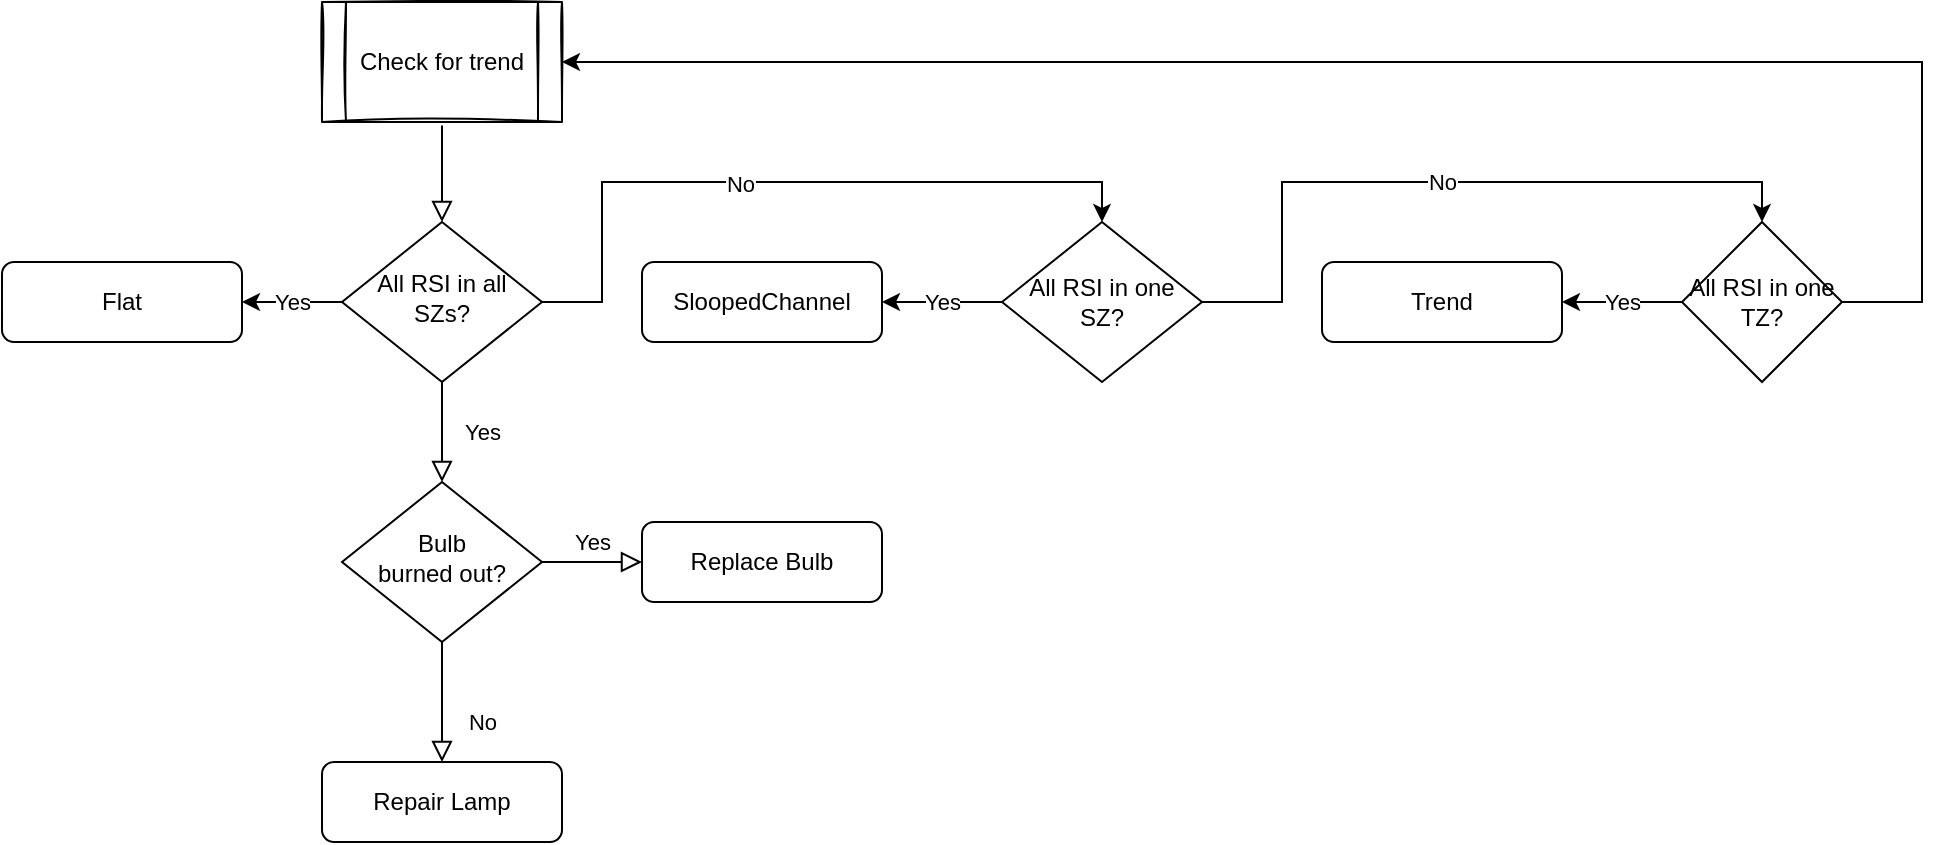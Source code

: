 <mxfile version="14.1.8" type="device"><diagram id="C5RBs43oDa-KdzZeNtuy" name="Page-1"><mxGraphModel dx="1072" dy="612" grid="1" gridSize="10" guides="1" tooltips="1" connect="1" arrows="1" fold="1" page="1" pageScale="1" pageWidth="1169" pageHeight="827" math="0" shadow="0"><root><mxCell id="WIyWlLk6GJQsqaUBKTNV-0"/><mxCell id="WIyWlLk6GJQsqaUBKTNV-1" parent="WIyWlLk6GJQsqaUBKTNV-0"/><mxCell id="WIyWlLk6GJQsqaUBKTNV-2" value="" style="rounded=0;html=1;jettySize=auto;orthogonalLoop=1;fontSize=11;endArrow=block;endFill=0;endSize=8;strokeWidth=1;shadow=0;labelBackgroundColor=none;edgeStyle=orthogonalEdgeStyle;exitX=0.5;exitY=1;exitDx=0;exitDy=0;" parent="WIyWlLk6GJQsqaUBKTNV-1" source="gIRQZRkwDv6tDUcPUQk3-1" target="WIyWlLk6GJQsqaUBKTNV-6" edge="1"><mxGeometry relative="1" as="geometry"><mxPoint x="310" y="120" as="sourcePoint"/></mxGeometry></mxCell><mxCell id="WIyWlLk6GJQsqaUBKTNV-4" value="Yes" style="rounded=0;html=1;jettySize=auto;orthogonalLoop=1;fontSize=11;endArrow=block;endFill=0;endSize=8;strokeWidth=1;shadow=0;labelBackgroundColor=none;edgeStyle=orthogonalEdgeStyle;" parent="WIyWlLk6GJQsqaUBKTNV-1" source="WIyWlLk6GJQsqaUBKTNV-6" target="WIyWlLk6GJQsqaUBKTNV-10" edge="1"><mxGeometry y="20" relative="1" as="geometry"><mxPoint as="offset"/></mxGeometry></mxCell><mxCell id="gIRQZRkwDv6tDUcPUQk3-10" style="edgeStyle=orthogonalEdgeStyle;rounded=0;orthogonalLoop=1;jettySize=auto;html=1;entryX=0.5;entryY=0;entryDx=0;entryDy=0;exitX=1;exitY=0.5;exitDx=0;exitDy=0;" edge="1" parent="WIyWlLk6GJQsqaUBKTNV-1" source="WIyWlLk6GJQsqaUBKTNV-6" target="gIRQZRkwDv6tDUcPUQk3-2"><mxGeometry relative="1" as="geometry"><Array as="points"><mxPoint x="420" y="200"/><mxPoint x="420" y="140"/><mxPoint x="670" y="140"/></Array></mxGeometry></mxCell><mxCell id="gIRQZRkwDv6tDUcPUQk3-11" value="No" style="edgeLabel;html=1;align=center;verticalAlign=middle;resizable=0;points=[];" vertex="1" connectable="0" parent="gIRQZRkwDv6tDUcPUQk3-10"><mxGeometry x="-0.119" y="-1" relative="1" as="geometry"><mxPoint as="offset"/></mxGeometry></mxCell><mxCell id="gIRQZRkwDv6tDUcPUQk3-12" value="Yes" style="edgeStyle=orthogonalEdgeStyle;rounded=0;orthogonalLoop=1;jettySize=auto;html=1;entryX=1;entryY=0.5;entryDx=0;entryDy=0;" edge="1" parent="WIyWlLk6GJQsqaUBKTNV-1" source="WIyWlLk6GJQsqaUBKTNV-6" target="WIyWlLk6GJQsqaUBKTNV-7"><mxGeometry relative="1" as="geometry"/></mxCell><mxCell id="WIyWlLk6GJQsqaUBKTNV-6" value="All RSI in all SZs?" style="rhombus;whiteSpace=wrap;html=1;shadow=0;fontFamily=Helvetica;fontSize=12;align=center;strokeWidth=1;spacing=6;spacingTop=-4;" parent="WIyWlLk6GJQsqaUBKTNV-1" vertex="1"><mxGeometry x="290" y="160" width="100" height="80" as="geometry"/></mxCell><mxCell id="WIyWlLk6GJQsqaUBKTNV-7" value="Flat" style="rounded=1;whiteSpace=wrap;html=1;fontSize=12;glass=0;strokeWidth=1;shadow=0;" parent="WIyWlLk6GJQsqaUBKTNV-1" vertex="1"><mxGeometry x="120" y="180" width="120" height="40" as="geometry"/></mxCell><mxCell id="WIyWlLk6GJQsqaUBKTNV-8" value="No" style="rounded=0;html=1;jettySize=auto;orthogonalLoop=1;fontSize=11;endArrow=block;endFill=0;endSize=8;strokeWidth=1;shadow=0;labelBackgroundColor=none;edgeStyle=orthogonalEdgeStyle;" parent="WIyWlLk6GJQsqaUBKTNV-1" source="WIyWlLk6GJQsqaUBKTNV-10" target="WIyWlLk6GJQsqaUBKTNV-11" edge="1"><mxGeometry x="0.333" y="20" relative="1" as="geometry"><mxPoint as="offset"/></mxGeometry></mxCell><mxCell id="WIyWlLk6GJQsqaUBKTNV-9" value="Yes" style="edgeStyle=orthogonalEdgeStyle;rounded=0;html=1;jettySize=auto;orthogonalLoop=1;fontSize=11;endArrow=block;endFill=0;endSize=8;strokeWidth=1;shadow=0;labelBackgroundColor=none;" parent="WIyWlLk6GJQsqaUBKTNV-1" source="WIyWlLk6GJQsqaUBKTNV-10" target="WIyWlLk6GJQsqaUBKTNV-12" edge="1"><mxGeometry y="10" relative="1" as="geometry"><mxPoint as="offset"/></mxGeometry></mxCell><mxCell id="WIyWlLk6GJQsqaUBKTNV-10" value="Bulb&lt;br&gt;burned out?" style="rhombus;whiteSpace=wrap;html=1;shadow=0;fontFamily=Helvetica;fontSize=12;align=center;strokeWidth=1;spacing=6;spacingTop=-4;" parent="WIyWlLk6GJQsqaUBKTNV-1" vertex="1"><mxGeometry x="290" y="290" width="100" height="80" as="geometry"/></mxCell><mxCell id="WIyWlLk6GJQsqaUBKTNV-11" value="Repair Lamp" style="rounded=1;whiteSpace=wrap;html=1;fontSize=12;glass=0;strokeWidth=1;shadow=0;" parent="WIyWlLk6GJQsqaUBKTNV-1" vertex="1"><mxGeometry x="280" y="430" width="120" height="40" as="geometry"/></mxCell><mxCell id="WIyWlLk6GJQsqaUBKTNV-12" value="Replace Bulb" style="rounded=1;whiteSpace=wrap;html=1;fontSize=12;glass=0;strokeWidth=1;shadow=0;" parent="WIyWlLk6GJQsqaUBKTNV-1" vertex="1"><mxGeometry x="440" y="310" width="120" height="40" as="geometry"/></mxCell><mxCell id="gIRQZRkwDv6tDUcPUQk3-1" value="Check for trend" style="shape=process;whiteSpace=wrap;html=1;backgroundOutline=1;sketch=1;" vertex="1" parent="WIyWlLk6GJQsqaUBKTNV-1"><mxGeometry x="280" y="50" width="120" height="60" as="geometry"/></mxCell><mxCell id="gIRQZRkwDv6tDUcPUQk3-9" value="Yes" style="edgeStyle=orthogonalEdgeStyle;rounded=0;orthogonalLoop=1;jettySize=auto;html=1;entryX=1;entryY=0.5;entryDx=0;entryDy=0;" edge="1" parent="WIyWlLk6GJQsqaUBKTNV-1" source="gIRQZRkwDv6tDUcPUQk3-2" target="gIRQZRkwDv6tDUcPUQk3-8"><mxGeometry relative="1" as="geometry"/></mxCell><mxCell id="gIRQZRkwDv6tDUcPUQk3-14" value="No" style="edgeStyle=orthogonalEdgeStyle;rounded=0;orthogonalLoop=1;jettySize=auto;html=1;exitX=1;exitY=0.5;exitDx=0;exitDy=0;entryX=0.5;entryY=0;entryDx=0;entryDy=0;" edge="1" parent="WIyWlLk6GJQsqaUBKTNV-1" source="gIRQZRkwDv6tDUcPUQk3-2" target="gIRQZRkwDv6tDUcPUQk3-13"><mxGeometry relative="1" as="geometry"><Array as="points"><mxPoint x="760" y="200"/><mxPoint x="760" y="140"/><mxPoint x="1000" y="140"/></Array></mxGeometry></mxCell><mxCell id="gIRQZRkwDv6tDUcPUQk3-2" value="&lt;span&gt;All RSI in one SZ?&lt;/span&gt;" style="rhombus;whiteSpace=wrap;html=1;" vertex="1" parent="WIyWlLk6GJQsqaUBKTNV-1"><mxGeometry x="620" y="160" width="100" height="80" as="geometry"/></mxCell><mxCell id="gIRQZRkwDv6tDUcPUQk3-8" value="SloopedChannel" style="rounded=1;whiteSpace=wrap;html=1;sketch=0;" vertex="1" parent="WIyWlLk6GJQsqaUBKTNV-1"><mxGeometry x="440" y="180" width="120" height="40" as="geometry"/></mxCell><mxCell id="gIRQZRkwDv6tDUcPUQk3-16" value="Yes" style="edgeStyle=orthogonalEdgeStyle;rounded=0;orthogonalLoop=1;jettySize=auto;html=1;exitX=0;exitY=0.5;exitDx=0;exitDy=0;entryX=1;entryY=0.5;entryDx=0;entryDy=0;" edge="1" parent="WIyWlLk6GJQsqaUBKTNV-1" source="gIRQZRkwDv6tDUcPUQk3-13" target="gIRQZRkwDv6tDUcPUQk3-15"><mxGeometry relative="1" as="geometry"><mxPoint x="960" y="200" as="sourcePoint"/></mxGeometry></mxCell><mxCell id="gIRQZRkwDv6tDUcPUQk3-17" style="edgeStyle=orthogonalEdgeStyle;rounded=0;orthogonalLoop=1;jettySize=auto;html=1;entryX=1;entryY=0.5;entryDx=0;entryDy=0;" edge="1" parent="WIyWlLk6GJQsqaUBKTNV-1" source="gIRQZRkwDv6tDUcPUQk3-13" target="gIRQZRkwDv6tDUcPUQk3-1"><mxGeometry relative="1" as="geometry"><Array as="points"><mxPoint x="1080" y="200"/><mxPoint x="1080" y="80"/></Array></mxGeometry></mxCell><mxCell id="gIRQZRkwDv6tDUcPUQk3-13" value="All RSI in one TZ?" style="rhombus;whiteSpace=wrap;html=1;sketch=0;" vertex="1" parent="WIyWlLk6GJQsqaUBKTNV-1"><mxGeometry x="960" y="160" width="80" height="80" as="geometry"/></mxCell><mxCell id="gIRQZRkwDv6tDUcPUQk3-15" value="Trend" style="rounded=1;whiteSpace=wrap;html=1;sketch=0;" vertex="1" parent="WIyWlLk6GJQsqaUBKTNV-1"><mxGeometry x="780" y="180" width="120" height="40" as="geometry"/></mxCell></root></mxGraphModel></diagram></mxfile>
